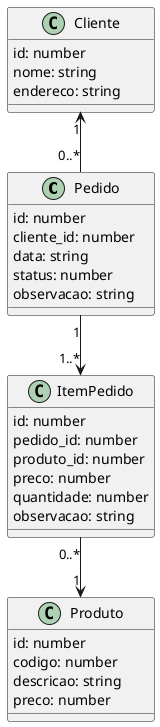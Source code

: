 @startuml Diagrama de Classe Mobile
skinparam SameClassWidth true

class Pedido {
  id: number
  cliente_id: number
  data: string
  status: number
  observacao: string
}

class ItemPedido {
  id: number
  pedido_id: number
  produto_id: number
  preco: number
  quantidade: number
  observacao: string
}

class Produto {
  id: number
  codigo: number
  descricao: string
  preco: number
}

class Cliente {
  id: number
  nome: string
  endereco: string
}

Cliente "1" <-- "0..*" Pedido
Pedido "1" --> "1..*" ItemPedido
ItemPedido "0..*" --> "1" Produto

@enduml